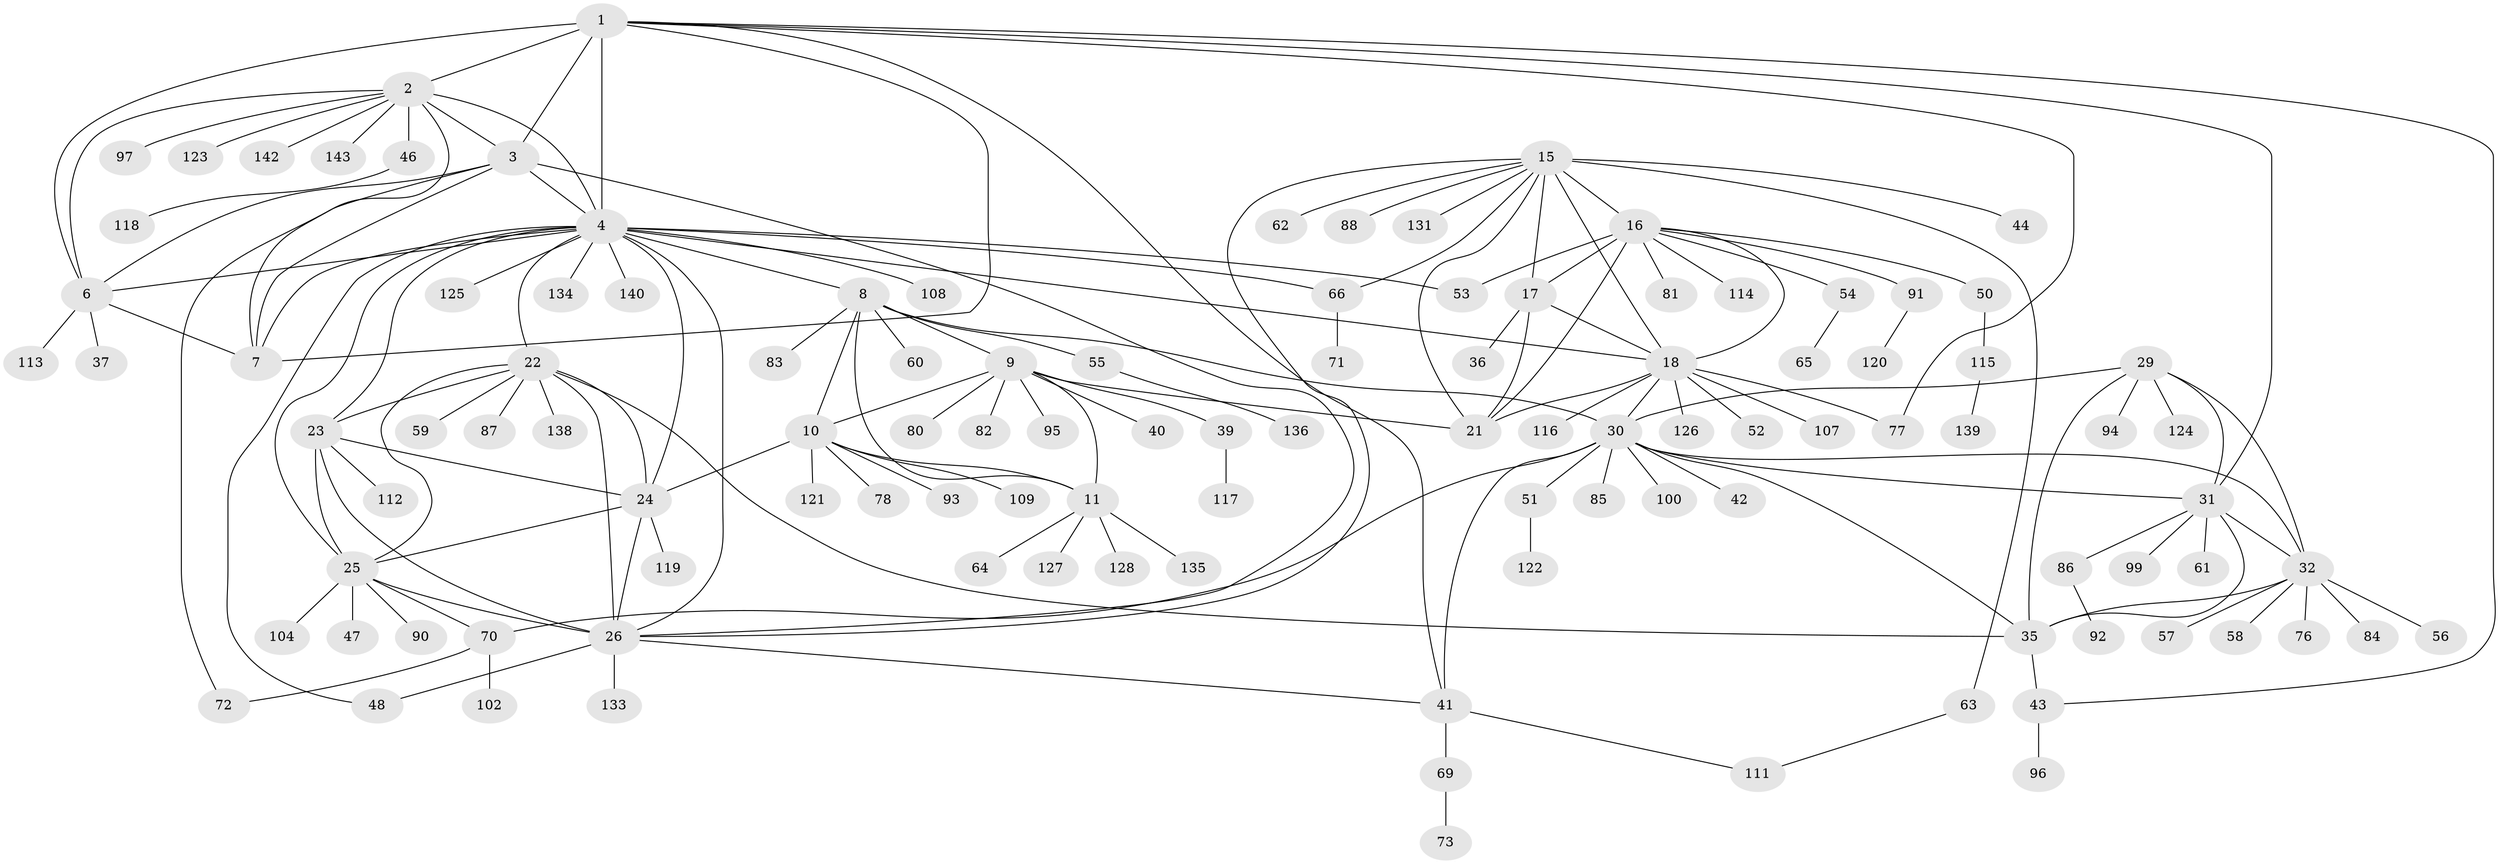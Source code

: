 // original degree distribution, {10: 0.027972027972027972, 12: 0.027972027972027972, 7: 0.013986013986013986, 14: 0.013986013986013986, 6: 0.027972027972027972, 9: 0.03496503496503497, 11: 0.027972027972027972, 8: 0.06993006993006994, 1: 0.5664335664335665, 3: 0.03496503496503497, 5: 0.006993006993006993, 2: 0.13986013986013987, 4: 0.006993006993006993}
// Generated by graph-tools (version 1.1) at 2025/42/03/06/25 10:42:14]
// undirected, 113 vertices, 164 edges
graph export_dot {
graph [start="1"]
  node [color=gray90,style=filled];
  1 [super="+5"];
  2 [super="+110"];
  3 [super="+67"];
  4 [super="+28"];
  6 [super="+45"];
  7;
  8 [super="+12"];
  9 [super="+13"];
  10 [super="+89"];
  11 [super="+14"];
  15 [super="+20"];
  16 [super="+19"];
  17 [super="+38"];
  18 [super="+137"];
  21 [super="+132"];
  22 [super="+68"];
  23 [super="+101"];
  24 [super="+27"];
  25 [super="+98"];
  26 [super="+103"];
  29 [super="+49"];
  30 [super="+33"];
  31 [super="+79"];
  32 [super="+34"];
  35;
  36;
  37;
  39 [super="+106"];
  40;
  41 [super="+141"];
  42;
  43 [super="+75"];
  44;
  46;
  47;
  48;
  50;
  51;
  52;
  53;
  54;
  55;
  56;
  57 [super="+130"];
  58;
  59;
  60;
  61;
  62;
  63;
  64;
  65;
  66;
  69;
  70 [super="+74"];
  71;
  72;
  73;
  76;
  77 [super="+105"];
  78;
  80;
  81;
  82;
  83;
  84;
  85;
  86;
  87;
  88;
  90;
  91;
  92;
  93;
  94;
  95;
  96;
  97;
  99;
  100;
  102;
  104;
  107;
  108;
  109;
  111;
  112;
  113;
  114;
  115;
  116 [super="+129"];
  117;
  118;
  119;
  120;
  121;
  122;
  123;
  124;
  125;
  126;
  127;
  128;
  131;
  133;
  134;
  135;
  136;
  138;
  139;
  140;
  142;
  143;
  1 -- 2 [weight=2];
  1 -- 3 [weight=2];
  1 -- 4 [weight=2];
  1 -- 6 [weight=2];
  1 -- 7 [weight=2];
  1 -- 31;
  1 -- 41;
  1 -- 77;
  1 -- 43;
  2 -- 3;
  2 -- 4;
  2 -- 6;
  2 -- 7;
  2 -- 46;
  2 -- 97;
  2 -- 123;
  2 -- 142;
  2 -- 143;
  3 -- 4;
  3 -- 6;
  3 -- 7;
  3 -- 72;
  3 -- 26;
  4 -- 6;
  4 -- 7;
  4 -- 8;
  4 -- 18;
  4 -- 48;
  4 -- 53;
  4 -- 66;
  4 -- 108;
  4 -- 134;
  4 -- 140;
  4 -- 22;
  4 -- 23;
  4 -- 24 [weight=2];
  4 -- 25;
  4 -- 26;
  4 -- 125;
  6 -- 7;
  6 -- 37;
  6 -- 113;
  8 -- 9 [weight=4];
  8 -- 10 [weight=2];
  8 -- 11 [weight=4];
  8 -- 30;
  8 -- 55;
  8 -- 60;
  8 -- 83;
  9 -- 10 [weight=2];
  9 -- 11 [weight=4];
  9 -- 21;
  9 -- 39;
  9 -- 40;
  9 -- 95;
  9 -- 80;
  9 -- 82;
  10 -- 11 [weight=2];
  10 -- 24;
  10 -- 78;
  10 -- 93;
  10 -- 109;
  10 -- 121;
  11 -- 127;
  11 -- 135;
  11 -- 64;
  11 -- 128;
  15 -- 16 [weight=4];
  15 -- 17 [weight=2];
  15 -- 18 [weight=2];
  15 -- 21 [weight=2];
  15 -- 44;
  15 -- 62;
  15 -- 63;
  15 -- 66;
  15 -- 131;
  15 -- 88;
  15 -- 26;
  16 -- 17 [weight=2];
  16 -- 18 [weight=2];
  16 -- 21 [weight=2];
  16 -- 50;
  16 -- 53;
  16 -- 81;
  16 -- 114;
  16 -- 54;
  16 -- 91;
  17 -- 18;
  17 -- 21;
  17 -- 36;
  18 -- 21;
  18 -- 30;
  18 -- 52;
  18 -- 77;
  18 -- 107;
  18 -- 116;
  18 -- 126;
  22 -- 23;
  22 -- 24 [weight=2];
  22 -- 25;
  22 -- 26;
  22 -- 35;
  22 -- 59;
  22 -- 87;
  22 -- 138;
  23 -- 24 [weight=2];
  23 -- 25;
  23 -- 26;
  23 -- 112;
  24 -- 25 [weight=2];
  24 -- 26 [weight=2];
  24 -- 119;
  25 -- 26;
  25 -- 47;
  25 -- 70;
  25 -- 90;
  25 -- 104;
  26 -- 48;
  26 -- 133;
  26 -- 41;
  29 -- 30 [weight=2];
  29 -- 31;
  29 -- 32 [weight=2];
  29 -- 35;
  29 -- 94;
  29 -- 124;
  30 -- 31 [weight=2];
  30 -- 32 [weight=4];
  30 -- 35 [weight=2];
  30 -- 41;
  30 -- 51;
  30 -- 70;
  30 -- 100;
  30 -- 85;
  30 -- 42;
  31 -- 32 [weight=2];
  31 -- 35;
  31 -- 61;
  31 -- 86;
  31 -- 99;
  32 -- 35 [weight=2];
  32 -- 58;
  32 -- 76;
  32 -- 84;
  32 -- 56;
  32 -- 57;
  35 -- 43;
  39 -- 117;
  41 -- 69;
  41 -- 111;
  43 -- 96;
  46 -- 118;
  50 -- 115;
  51 -- 122;
  54 -- 65;
  55 -- 136;
  63 -- 111;
  66 -- 71;
  69 -- 73;
  70 -- 72;
  70 -- 102;
  86 -- 92;
  91 -- 120;
  115 -- 139;
}
